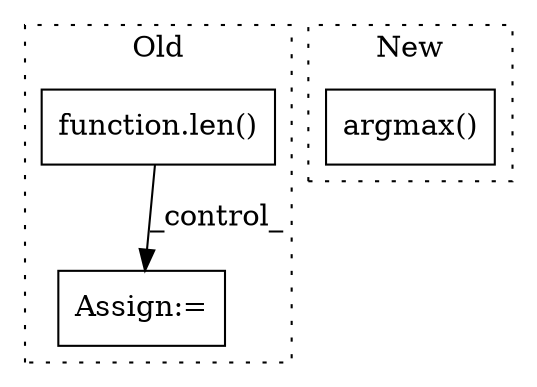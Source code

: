 digraph G {
subgraph cluster0 {
1 [label="function.len()" a="75" s="8645,8656" l="4,1" shape="box"];
3 [label="Assign:=" a="68" s="8929" l="3" shape="box"];
label = "Old";
style="dotted";
}
subgraph cluster1 {
2 [label="argmax()" a="75" s="12048,12064" l="10,9" shape="box"];
label = "New";
style="dotted";
}
1 -> 3 [label="_control_"];
}
